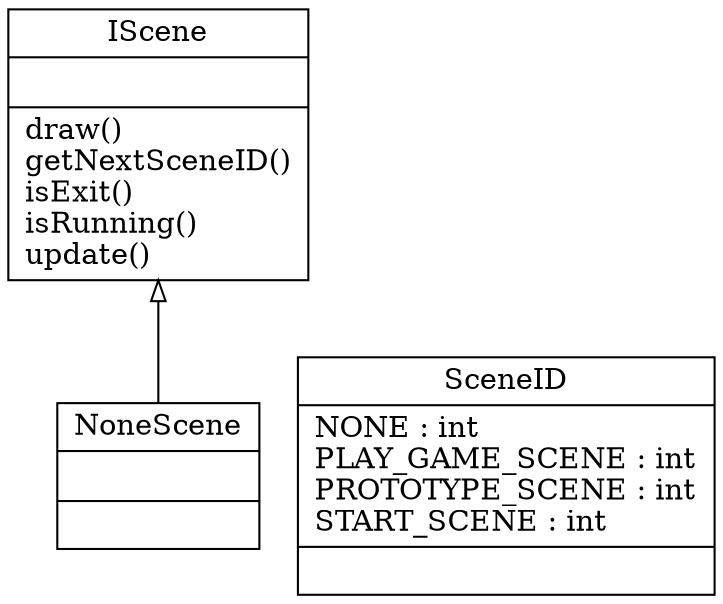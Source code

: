 digraph "classes" {
charset="utf-8"
rankdir=BT
"0" [label="{IScene|\l|draw()\lgetNextSceneID()\lisExit()\lisRunning()\lupdate()\l}", shape="record"];
"1" [label="{NoneScene|\l|}", shape="record"];
"2" [label="{SceneID|NONE : int\lPLAY_GAME_SCENE : int\lPROTOTYPE_SCENE : int\lSTART_SCENE : int\l|}", shape="record"];
"1" -> "0" [arrowhead="empty", arrowtail="none"];
}

